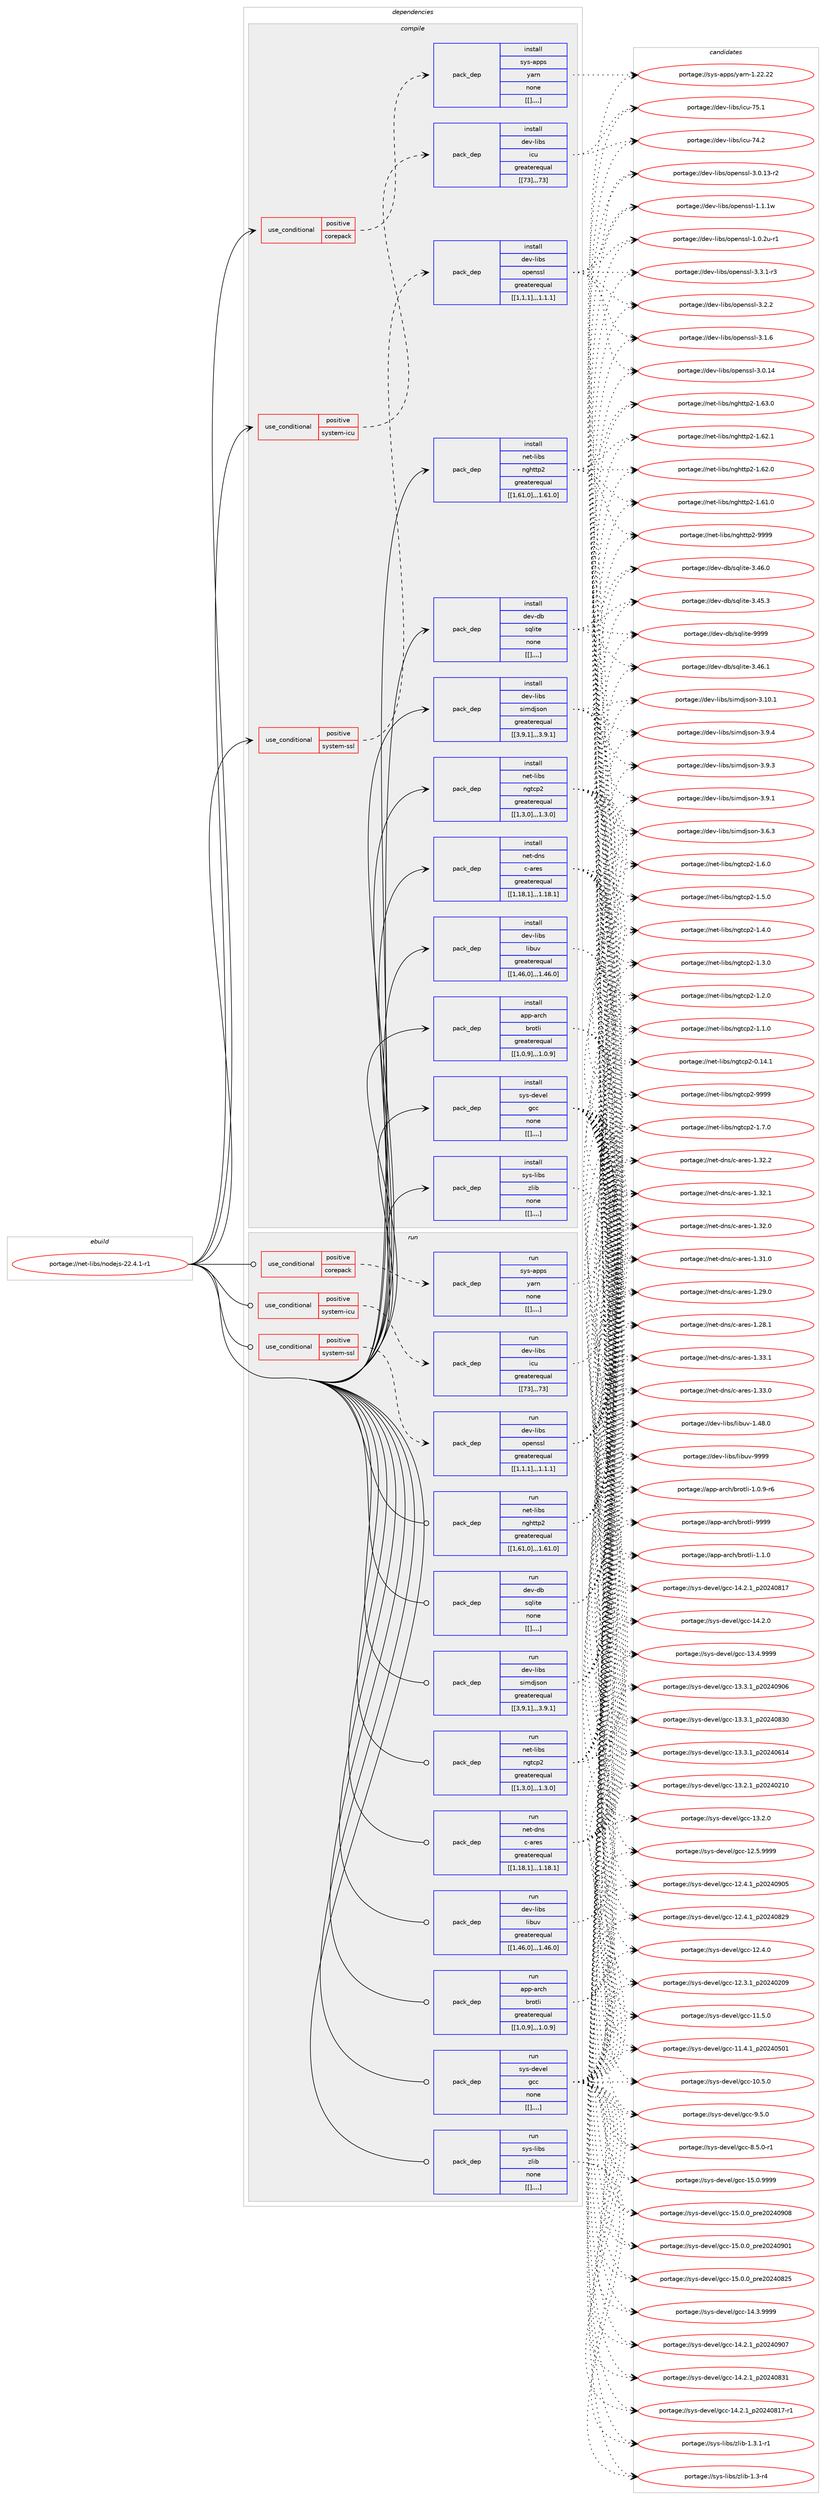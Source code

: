 digraph prolog {

# *************
# Graph options
# *************

newrank=true;
concentrate=true;
compound=true;
graph [rankdir=LR,fontname=Helvetica,fontsize=10,ranksep=1.5];#, ranksep=2.5, nodesep=0.2];
edge  [arrowhead=vee];
node  [fontname=Helvetica,fontsize=10];

# **********
# The ebuild
# **********

subgraph cluster_leftcol {
color=gray;
label=<<i>ebuild</i>>;
id [label="portage://net-libs/nodejs-22.4.1-r1", color=red, width=4, href="../net-libs/nodejs-22.4.1-r1.svg"];
}

# ****************
# The dependencies
# ****************

subgraph cluster_midcol {
color=gray;
label=<<i>dependencies</i>>;
subgraph cluster_compile {
fillcolor="#eeeeee";
style=filled;
label=<<i>compile</i>>;
subgraph cond99169 {
dependency380218 [label=<<TABLE BORDER="0" CELLBORDER="1" CELLSPACING="0" CELLPADDING="4"><TR><TD ROWSPAN="3" CELLPADDING="10">use_conditional</TD></TR><TR><TD>positive</TD></TR><TR><TD>corepack</TD></TR></TABLE>>, shape=none, color=red];
subgraph pack278230 {
dependency380219 [label=<<TABLE BORDER="0" CELLBORDER="1" CELLSPACING="0" CELLPADDING="4" WIDTH="220"><TR><TD ROWSPAN="6" CELLPADDING="30">pack_dep</TD></TR><TR><TD WIDTH="110">install</TD></TR><TR><TD>sys-apps</TD></TR><TR><TD>yarn</TD></TR><TR><TD>none</TD></TR><TR><TD>[[],,,,]</TD></TR></TABLE>>, shape=none, color=blue];
}
dependency380218:e -> dependency380219:w [weight=20,style="dashed",arrowhead="vee"];
}
id:e -> dependency380218:w [weight=20,style="solid",arrowhead="vee"];
subgraph cond99170 {
dependency380220 [label=<<TABLE BORDER="0" CELLBORDER="1" CELLSPACING="0" CELLPADDING="4"><TR><TD ROWSPAN="3" CELLPADDING="10">use_conditional</TD></TR><TR><TD>positive</TD></TR><TR><TD>system-icu</TD></TR></TABLE>>, shape=none, color=red];
subgraph pack278231 {
dependency380221 [label=<<TABLE BORDER="0" CELLBORDER="1" CELLSPACING="0" CELLPADDING="4" WIDTH="220"><TR><TD ROWSPAN="6" CELLPADDING="30">pack_dep</TD></TR><TR><TD WIDTH="110">install</TD></TR><TR><TD>dev-libs</TD></TR><TR><TD>icu</TD></TR><TR><TD>greaterequal</TD></TR><TR><TD>[[73],,,73]</TD></TR></TABLE>>, shape=none, color=blue];
}
dependency380220:e -> dependency380221:w [weight=20,style="dashed",arrowhead="vee"];
}
id:e -> dependency380220:w [weight=20,style="solid",arrowhead="vee"];
subgraph cond99171 {
dependency380222 [label=<<TABLE BORDER="0" CELLBORDER="1" CELLSPACING="0" CELLPADDING="4"><TR><TD ROWSPAN="3" CELLPADDING="10">use_conditional</TD></TR><TR><TD>positive</TD></TR><TR><TD>system-ssl</TD></TR></TABLE>>, shape=none, color=red];
subgraph pack278232 {
dependency380223 [label=<<TABLE BORDER="0" CELLBORDER="1" CELLSPACING="0" CELLPADDING="4" WIDTH="220"><TR><TD ROWSPAN="6" CELLPADDING="30">pack_dep</TD></TR><TR><TD WIDTH="110">install</TD></TR><TR><TD>dev-libs</TD></TR><TR><TD>openssl</TD></TR><TR><TD>greaterequal</TD></TR><TR><TD>[[1,1,1],,,1.1.1]</TD></TR></TABLE>>, shape=none, color=blue];
}
dependency380222:e -> dependency380223:w [weight=20,style="dashed",arrowhead="vee"];
}
id:e -> dependency380222:w [weight=20,style="solid",arrowhead="vee"];
subgraph pack278233 {
dependency380224 [label=<<TABLE BORDER="0" CELLBORDER="1" CELLSPACING="0" CELLPADDING="4" WIDTH="220"><TR><TD ROWSPAN="6" CELLPADDING="30">pack_dep</TD></TR><TR><TD WIDTH="110">install</TD></TR><TR><TD>app-arch</TD></TR><TR><TD>brotli</TD></TR><TR><TD>greaterequal</TD></TR><TR><TD>[[1,0,9],,,1.0.9]</TD></TR></TABLE>>, shape=none, color=blue];
}
id:e -> dependency380224:w [weight=20,style="solid",arrowhead="vee"];
subgraph pack278234 {
dependency380225 [label=<<TABLE BORDER="0" CELLBORDER="1" CELLSPACING="0" CELLPADDING="4" WIDTH="220"><TR><TD ROWSPAN="6" CELLPADDING="30">pack_dep</TD></TR><TR><TD WIDTH="110">install</TD></TR><TR><TD>dev-db</TD></TR><TR><TD>sqlite</TD></TR><TR><TD>none</TD></TR><TR><TD>[[],,,,]</TD></TR></TABLE>>, shape=none, color=blue];
}
id:e -> dependency380225:w [weight=20,style="solid",arrowhead="vee"];
subgraph pack278235 {
dependency380226 [label=<<TABLE BORDER="0" CELLBORDER="1" CELLSPACING="0" CELLPADDING="4" WIDTH="220"><TR><TD ROWSPAN="6" CELLPADDING="30">pack_dep</TD></TR><TR><TD WIDTH="110">install</TD></TR><TR><TD>dev-libs</TD></TR><TR><TD>libuv</TD></TR><TR><TD>greaterequal</TD></TR><TR><TD>[[1,46,0],,,1.46.0]</TD></TR></TABLE>>, shape=none, color=blue];
}
id:e -> dependency380226:w [weight=20,style="solid",arrowhead="vee"];
subgraph pack278236 {
dependency380227 [label=<<TABLE BORDER="0" CELLBORDER="1" CELLSPACING="0" CELLPADDING="4" WIDTH="220"><TR><TD ROWSPAN="6" CELLPADDING="30">pack_dep</TD></TR><TR><TD WIDTH="110">install</TD></TR><TR><TD>dev-libs</TD></TR><TR><TD>simdjson</TD></TR><TR><TD>greaterequal</TD></TR><TR><TD>[[3,9,1],,,3.9.1]</TD></TR></TABLE>>, shape=none, color=blue];
}
id:e -> dependency380227:w [weight=20,style="solid",arrowhead="vee"];
subgraph pack278237 {
dependency380228 [label=<<TABLE BORDER="0" CELLBORDER="1" CELLSPACING="0" CELLPADDING="4" WIDTH="220"><TR><TD ROWSPAN="6" CELLPADDING="30">pack_dep</TD></TR><TR><TD WIDTH="110">install</TD></TR><TR><TD>net-dns</TD></TR><TR><TD>c-ares</TD></TR><TR><TD>greaterequal</TD></TR><TR><TD>[[1,18,1],,,1.18.1]</TD></TR></TABLE>>, shape=none, color=blue];
}
id:e -> dependency380228:w [weight=20,style="solid",arrowhead="vee"];
subgraph pack278238 {
dependency380229 [label=<<TABLE BORDER="0" CELLBORDER="1" CELLSPACING="0" CELLPADDING="4" WIDTH="220"><TR><TD ROWSPAN="6" CELLPADDING="30">pack_dep</TD></TR><TR><TD WIDTH="110">install</TD></TR><TR><TD>net-libs</TD></TR><TR><TD>nghttp2</TD></TR><TR><TD>greaterequal</TD></TR><TR><TD>[[1,61,0],,,1.61.0]</TD></TR></TABLE>>, shape=none, color=blue];
}
id:e -> dependency380229:w [weight=20,style="solid",arrowhead="vee"];
subgraph pack278239 {
dependency380230 [label=<<TABLE BORDER="0" CELLBORDER="1" CELLSPACING="0" CELLPADDING="4" WIDTH="220"><TR><TD ROWSPAN="6" CELLPADDING="30">pack_dep</TD></TR><TR><TD WIDTH="110">install</TD></TR><TR><TD>net-libs</TD></TR><TR><TD>ngtcp2</TD></TR><TR><TD>greaterequal</TD></TR><TR><TD>[[1,3,0],,,1.3.0]</TD></TR></TABLE>>, shape=none, color=blue];
}
id:e -> dependency380230:w [weight=20,style="solid",arrowhead="vee"];
subgraph pack278240 {
dependency380231 [label=<<TABLE BORDER="0" CELLBORDER="1" CELLSPACING="0" CELLPADDING="4" WIDTH="220"><TR><TD ROWSPAN="6" CELLPADDING="30">pack_dep</TD></TR><TR><TD WIDTH="110">install</TD></TR><TR><TD>sys-devel</TD></TR><TR><TD>gcc</TD></TR><TR><TD>none</TD></TR><TR><TD>[[],,,,]</TD></TR></TABLE>>, shape=none, color=blue];
}
id:e -> dependency380231:w [weight=20,style="solid",arrowhead="vee"];
subgraph pack278241 {
dependency380232 [label=<<TABLE BORDER="0" CELLBORDER="1" CELLSPACING="0" CELLPADDING="4" WIDTH="220"><TR><TD ROWSPAN="6" CELLPADDING="30">pack_dep</TD></TR><TR><TD WIDTH="110">install</TD></TR><TR><TD>sys-libs</TD></TR><TR><TD>zlib</TD></TR><TR><TD>none</TD></TR><TR><TD>[[],,,,]</TD></TR></TABLE>>, shape=none, color=blue];
}
id:e -> dependency380232:w [weight=20,style="solid",arrowhead="vee"];
}
subgraph cluster_compileandrun {
fillcolor="#eeeeee";
style=filled;
label=<<i>compile and run</i>>;
}
subgraph cluster_run {
fillcolor="#eeeeee";
style=filled;
label=<<i>run</i>>;
subgraph cond99172 {
dependency380233 [label=<<TABLE BORDER="0" CELLBORDER="1" CELLSPACING="0" CELLPADDING="4"><TR><TD ROWSPAN="3" CELLPADDING="10">use_conditional</TD></TR><TR><TD>positive</TD></TR><TR><TD>corepack</TD></TR></TABLE>>, shape=none, color=red];
subgraph pack278242 {
dependency380234 [label=<<TABLE BORDER="0" CELLBORDER="1" CELLSPACING="0" CELLPADDING="4" WIDTH="220"><TR><TD ROWSPAN="6" CELLPADDING="30">pack_dep</TD></TR><TR><TD WIDTH="110">run</TD></TR><TR><TD>sys-apps</TD></TR><TR><TD>yarn</TD></TR><TR><TD>none</TD></TR><TR><TD>[[],,,,]</TD></TR></TABLE>>, shape=none, color=blue];
}
dependency380233:e -> dependency380234:w [weight=20,style="dashed",arrowhead="vee"];
}
id:e -> dependency380233:w [weight=20,style="solid",arrowhead="odot"];
subgraph cond99173 {
dependency380235 [label=<<TABLE BORDER="0" CELLBORDER="1" CELLSPACING="0" CELLPADDING="4"><TR><TD ROWSPAN="3" CELLPADDING="10">use_conditional</TD></TR><TR><TD>positive</TD></TR><TR><TD>system-icu</TD></TR></TABLE>>, shape=none, color=red];
subgraph pack278243 {
dependency380236 [label=<<TABLE BORDER="0" CELLBORDER="1" CELLSPACING="0" CELLPADDING="4" WIDTH="220"><TR><TD ROWSPAN="6" CELLPADDING="30">pack_dep</TD></TR><TR><TD WIDTH="110">run</TD></TR><TR><TD>dev-libs</TD></TR><TR><TD>icu</TD></TR><TR><TD>greaterequal</TD></TR><TR><TD>[[73],,,73]</TD></TR></TABLE>>, shape=none, color=blue];
}
dependency380235:e -> dependency380236:w [weight=20,style="dashed",arrowhead="vee"];
}
id:e -> dependency380235:w [weight=20,style="solid",arrowhead="odot"];
subgraph cond99174 {
dependency380237 [label=<<TABLE BORDER="0" CELLBORDER="1" CELLSPACING="0" CELLPADDING="4"><TR><TD ROWSPAN="3" CELLPADDING="10">use_conditional</TD></TR><TR><TD>positive</TD></TR><TR><TD>system-ssl</TD></TR></TABLE>>, shape=none, color=red];
subgraph pack278244 {
dependency380238 [label=<<TABLE BORDER="0" CELLBORDER="1" CELLSPACING="0" CELLPADDING="4" WIDTH="220"><TR><TD ROWSPAN="6" CELLPADDING="30">pack_dep</TD></TR><TR><TD WIDTH="110">run</TD></TR><TR><TD>dev-libs</TD></TR><TR><TD>openssl</TD></TR><TR><TD>greaterequal</TD></TR><TR><TD>[[1,1,1],,,1.1.1]</TD></TR></TABLE>>, shape=none, color=blue];
}
dependency380237:e -> dependency380238:w [weight=20,style="dashed",arrowhead="vee"];
}
id:e -> dependency380237:w [weight=20,style="solid",arrowhead="odot"];
subgraph pack278245 {
dependency380239 [label=<<TABLE BORDER="0" CELLBORDER="1" CELLSPACING="0" CELLPADDING="4" WIDTH="220"><TR><TD ROWSPAN="6" CELLPADDING="30">pack_dep</TD></TR><TR><TD WIDTH="110">run</TD></TR><TR><TD>app-arch</TD></TR><TR><TD>brotli</TD></TR><TR><TD>greaterequal</TD></TR><TR><TD>[[1,0,9],,,1.0.9]</TD></TR></TABLE>>, shape=none, color=blue];
}
id:e -> dependency380239:w [weight=20,style="solid",arrowhead="odot"];
subgraph pack278246 {
dependency380240 [label=<<TABLE BORDER="0" CELLBORDER="1" CELLSPACING="0" CELLPADDING="4" WIDTH="220"><TR><TD ROWSPAN="6" CELLPADDING="30">pack_dep</TD></TR><TR><TD WIDTH="110">run</TD></TR><TR><TD>dev-db</TD></TR><TR><TD>sqlite</TD></TR><TR><TD>none</TD></TR><TR><TD>[[],,,,]</TD></TR></TABLE>>, shape=none, color=blue];
}
id:e -> dependency380240:w [weight=20,style="solid",arrowhead="odot"];
subgraph pack278247 {
dependency380241 [label=<<TABLE BORDER="0" CELLBORDER="1" CELLSPACING="0" CELLPADDING="4" WIDTH="220"><TR><TD ROWSPAN="6" CELLPADDING="30">pack_dep</TD></TR><TR><TD WIDTH="110">run</TD></TR><TR><TD>dev-libs</TD></TR><TR><TD>libuv</TD></TR><TR><TD>greaterequal</TD></TR><TR><TD>[[1,46,0],,,1.46.0]</TD></TR></TABLE>>, shape=none, color=blue];
}
id:e -> dependency380241:w [weight=20,style="solid",arrowhead="odot"];
subgraph pack278248 {
dependency380242 [label=<<TABLE BORDER="0" CELLBORDER="1" CELLSPACING="0" CELLPADDING="4" WIDTH="220"><TR><TD ROWSPAN="6" CELLPADDING="30">pack_dep</TD></TR><TR><TD WIDTH="110">run</TD></TR><TR><TD>dev-libs</TD></TR><TR><TD>simdjson</TD></TR><TR><TD>greaterequal</TD></TR><TR><TD>[[3,9,1],,,3.9.1]</TD></TR></TABLE>>, shape=none, color=blue];
}
id:e -> dependency380242:w [weight=20,style="solid",arrowhead="odot"];
subgraph pack278249 {
dependency380243 [label=<<TABLE BORDER="0" CELLBORDER="1" CELLSPACING="0" CELLPADDING="4" WIDTH="220"><TR><TD ROWSPAN="6" CELLPADDING="30">pack_dep</TD></TR><TR><TD WIDTH="110">run</TD></TR><TR><TD>net-dns</TD></TR><TR><TD>c-ares</TD></TR><TR><TD>greaterequal</TD></TR><TR><TD>[[1,18,1],,,1.18.1]</TD></TR></TABLE>>, shape=none, color=blue];
}
id:e -> dependency380243:w [weight=20,style="solid",arrowhead="odot"];
subgraph pack278250 {
dependency380244 [label=<<TABLE BORDER="0" CELLBORDER="1" CELLSPACING="0" CELLPADDING="4" WIDTH="220"><TR><TD ROWSPAN="6" CELLPADDING="30">pack_dep</TD></TR><TR><TD WIDTH="110">run</TD></TR><TR><TD>net-libs</TD></TR><TR><TD>nghttp2</TD></TR><TR><TD>greaterequal</TD></TR><TR><TD>[[1,61,0],,,1.61.0]</TD></TR></TABLE>>, shape=none, color=blue];
}
id:e -> dependency380244:w [weight=20,style="solid",arrowhead="odot"];
subgraph pack278251 {
dependency380245 [label=<<TABLE BORDER="0" CELLBORDER="1" CELLSPACING="0" CELLPADDING="4" WIDTH="220"><TR><TD ROWSPAN="6" CELLPADDING="30">pack_dep</TD></TR><TR><TD WIDTH="110">run</TD></TR><TR><TD>net-libs</TD></TR><TR><TD>ngtcp2</TD></TR><TR><TD>greaterequal</TD></TR><TR><TD>[[1,3,0],,,1.3.0]</TD></TR></TABLE>>, shape=none, color=blue];
}
id:e -> dependency380245:w [weight=20,style="solid",arrowhead="odot"];
subgraph pack278252 {
dependency380246 [label=<<TABLE BORDER="0" CELLBORDER="1" CELLSPACING="0" CELLPADDING="4" WIDTH="220"><TR><TD ROWSPAN="6" CELLPADDING="30">pack_dep</TD></TR><TR><TD WIDTH="110">run</TD></TR><TR><TD>sys-devel</TD></TR><TR><TD>gcc</TD></TR><TR><TD>none</TD></TR><TR><TD>[[],,,,]</TD></TR></TABLE>>, shape=none, color=blue];
}
id:e -> dependency380246:w [weight=20,style="solid",arrowhead="odot"];
subgraph pack278253 {
dependency380247 [label=<<TABLE BORDER="0" CELLBORDER="1" CELLSPACING="0" CELLPADDING="4" WIDTH="220"><TR><TD ROWSPAN="6" CELLPADDING="30">pack_dep</TD></TR><TR><TD WIDTH="110">run</TD></TR><TR><TD>sys-libs</TD></TR><TR><TD>zlib</TD></TR><TR><TD>none</TD></TR><TR><TD>[[],,,,]</TD></TR></TABLE>>, shape=none, color=blue];
}
id:e -> dependency380247:w [weight=20,style="solid",arrowhead="odot"];
}
}

# **************
# The candidates
# **************

subgraph cluster_choices {
rank=same;
color=gray;
label=<<i>candidates</i>>;

subgraph choice278230 {
color=black;
nodesep=1;
choice115121115459711211211547121971141104549465050465050 [label="portage://sys-apps/yarn-1.22.22", color=red, width=4,href="../sys-apps/yarn-1.22.22.svg"];
dependency380219:e -> choice115121115459711211211547121971141104549465050465050:w [style=dotted,weight="100"];
}
subgraph choice278231 {
color=black;
nodesep=1;
choice100101118451081059811547105991174555534649 [label="portage://dev-libs/icu-75.1", color=red, width=4,href="../dev-libs/icu-75.1.svg"];
choice100101118451081059811547105991174555524650 [label="portage://dev-libs/icu-74.2", color=red, width=4,href="../dev-libs/icu-74.2.svg"];
dependency380221:e -> choice100101118451081059811547105991174555534649:w [style=dotted,weight="100"];
dependency380221:e -> choice100101118451081059811547105991174555524650:w [style=dotted,weight="100"];
}
subgraph choice278232 {
color=black;
nodesep=1;
choice1001011184510810598115471111121011101151151084551465146494511451 [label="portage://dev-libs/openssl-3.3.1-r3", color=red, width=4,href="../dev-libs/openssl-3.3.1-r3.svg"];
choice100101118451081059811547111112101110115115108455146504650 [label="portage://dev-libs/openssl-3.2.2", color=red, width=4,href="../dev-libs/openssl-3.2.2.svg"];
choice100101118451081059811547111112101110115115108455146494654 [label="portage://dev-libs/openssl-3.1.6", color=red, width=4,href="../dev-libs/openssl-3.1.6.svg"];
choice10010111845108105981154711111210111011511510845514648464952 [label="portage://dev-libs/openssl-3.0.14", color=red, width=4,href="../dev-libs/openssl-3.0.14.svg"];
choice100101118451081059811547111112101110115115108455146484649514511450 [label="portage://dev-libs/openssl-3.0.13-r2", color=red, width=4,href="../dev-libs/openssl-3.0.13-r2.svg"];
choice100101118451081059811547111112101110115115108454946494649119 [label="portage://dev-libs/openssl-1.1.1w", color=red, width=4,href="../dev-libs/openssl-1.1.1w.svg"];
choice1001011184510810598115471111121011101151151084549464846501174511449 [label="portage://dev-libs/openssl-1.0.2u-r1", color=red, width=4,href="../dev-libs/openssl-1.0.2u-r1.svg"];
dependency380223:e -> choice1001011184510810598115471111121011101151151084551465146494511451:w [style=dotted,weight="100"];
dependency380223:e -> choice100101118451081059811547111112101110115115108455146504650:w [style=dotted,weight="100"];
dependency380223:e -> choice100101118451081059811547111112101110115115108455146494654:w [style=dotted,weight="100"];
dependency380223:e -> choice10010111845108105981154711111210111011511510845514648464952:w [style=dotted,weight="100"];
dependency380223:e -> choice100101118451081059811547111112101110115115108455146484649514511450:w [style=dotted,weight="100"];
dependency380223:e -> choice100101118451081059811547111112101110115115108454946494649119:w [style=dotted,weight="100"];
dependency380223:e -> choice1001011184510810598115471111121011101151151084549464846501174511449:w [style=dotted,weight="100"];
}
subgraph choice278233 {
color=black;
nodesep=1;
choice9711211245971149910447981141111161081054557575757 [label="portage://app-arch/brotli-9999", color=red, width=4,href="../app-arch/brotli-9999.svg"];
choice971121124597114991044798114111116108105454946494648 [label="portage://app-arch/brotli-1.1.0", color=red, width=4,href="../app-arch/brotli-1.1.0.svg"];
choice9711211245971149910447981141111161081054549464846574511454 [label="portage://app-arch/brotli-1.0.9-r6", color=red, width=4,href="../app-arch/brotli-1.0.9-r6.svg"];
dependency380224:e -> choice9711211245971149910447981141111161081054557575757:w [style=dotted,weight="100"];
dependency380224:e -> choice971121124597114991044798114111116108105454946494648:w [style=dotted,weight="100"];
dependency380224:e -> choice9711211245971149910447981141111161081054549464846574511454:w [style=dotted,weight="100"];
}
subgraph choice278234 {
color=black;
nodesep=1;
choice1001011184510098471151131081051161014557575757 [label="portage://dev-db/sqlite-9999", color=red, width=4,href="../dev-db/sqlite-9999.svg"];
choice10010111845100984711511310810511610145514652544649 [label="portage://dev-db/sqlite-3.46.1", color=red, width=4,href="../dev-db/sqlite-3.46.1.svg"];
choice10010111845100984711511310810511610145514652544648 [label="portage://dev-db/sqlite-3.46.0", color=red, width=4,href="../dev-db/sqlite-3.46.0.svg"];
choice10010111845100984711511310810511610145514652534651 [label="portage://dev-db/sqlite-3.45.3", color=red, width=4,href="../dev-db/sqlite-3.45.3.svg"];
dependency380225:e -> choice1001011184510098471151131081051161014557575757:w [style=dotted,weight="100"];
dependency380225:e -> choice10010111845100984711511310810511610145514652544649:w [style=dotted,weight="100"];
dependency380225:e -> choice10010111845100984711511310810511610145514652544648:w [style=dotted,weight="100"];
dependency380225:e -> choice10010111845100984711511310810511610145514652534651:w [style=dotted,weight="100"];
}
subgraph choice278235 {
color=black;
nodesep=1;
choice100101118451081059811547108105981171184557575757 [label="portage://dev-libs/libuv-9999", color=red, width=4,href="../dev-libs/libuv-9999.svg"];
choice1001011184510810598115471081059811711845494652564648 [label="portage://dev-libs/libuv-1.48.0", color=red, width=4,href="../dev-libs/libuv-1.48.0.svg"];
dependency380226:e -> choice100101118451081059811547108105981171184557575757:w [style=dotted,weight="100"];
dependency380226:e -> choice1001011184510810598115471081059811711845494652564648:w [style=dotted,weight="100"];
}
subgraph choice278236 {
color=black;
nodesep=1;
choice10010111845108105981154711510510910010611511111045514649484649 [label="portage://dev-libs/simdjson-3.10.1", color=red, width=4,href="../dev-libs/simdjson-3.10.1.svg"];
choice100101118451081059811547115105109100106115111110455146574652 [label="portage://dev-libs/simdjson-3.9.4", color=red, width=4,href="../dev-libs/simdjson-3.9.4.svg"];
choice100101118451081059811547115105109100106115111110455146574651 [label="portage://dev-libs/simdjson-3.9.3", color=red, width=4,href="../dev-libs/simdjson-3.9.3.svg"];
choice100101118451081059811547115105109100106115111110455146574649 [label="portage://dev-libs/simdjson-3.9.1", color=red, width=4,href="../dev-libs/simdjson-3.9.1.svg"];
choice100101118451081059811547115105109100106115111110455146544651 [label="portage://dev-libs/simdjson-3.6.3", color=red, width=4,href="../dev-libs/simdjson-3.6.3.svg"];
dependency380227:e -> choice10010111845108105981154711510510910010611511111045514649484649:w [style=dotted,weight="100"];
dependency380227:e -> choice100101118451081059811547115105109100106115111110455146574652:w [style=dotted,weight="100"];
dependency380227:e -> choice100101118451081059811547115105109100106115111110455146574651:w [style=dotted,weight="100"];
dependency380227:e -> choice100101118451081059811547115105109100106115111110455146574649:w [style=dotted,weight="100"];
dependency380227:e -> choice100101118451081059811547115105109100106115111110455146544651:w [style=dotted,weight="100"];
}
subgraph choice278237 {
color=black;
nodesep=1;
choice110101116451001101154799459711410111545494651514649 [label="portage://net-dns/c-ares-1.33.1", color=red, width=4,href="../net-dns/c-ares-1.33.1.svg"];
choice110101116451001101154799459711410111545494651514648 [label="portage://net-dns/c-ares-1.33.0", color=red, width=4,href="../net-dns/c-ares-1.33.0.svg"];
choice110101116451001101154799459711410111545494651504650 [label="portage://net-dns/c-ares-1.32.2", color=red, width=4,href="../net-dns/c-ares-1.32.2.svg"];
choice110101116451001101154799459711410111545494651504649 [label="portage://net-dns/c-ares-1.32.1", color=red, width=4,href="../net-dns/c-ares-1.32.1.svg"];
choice110101116451001101154799459711410111545494651504648 [label="portage://net-dns/c-ares-1.32.0", color=red, width=4,href="../net-dns/c-ares-1.32.0.svg"];
choice110101116451001101154799459711410111545494651494648 [label="portage://net-dns/c-ares-1.31.0", color=red, width=4,href="../net-dns/c-ares-1.31.0.svg"];
choice110101116451001101154799459711410111545494650574648 [label="portage://net-dns/c-ares-1.29.0", color=red, width=4,href="../net-dns/c-ares-1.29.0.svg"];
choice110101116451001101154799459711410111545494650564649 [label="portage://net-dns/c-ares-1.28.1", color=red, width=4,href="../net-dns/c-ares-1.28.1.svg"];
dependency380228:e -> choice110101116451001101154799459711410111545494651514649:w [style=dotted,weight="100"];
dependency380228:e -> choice110101116451001101154799459711410111545494651514648:w [style=dotted,weight="100"];
dependency380228:e -> choice110101116451001101154799459711410111545494651504650:w [style=dotted,weight="100"];
dependency380228:e -> choice110101116451001101154799459711410111545494651504649:w [style=dotted,weight="100"];
dependency380228:e -> choice110101116451001101154799459711410111545494651504648:w [style=dotted,weight="100"];
dependency380228:e -> choice110101116451001101154799459711410111545494651494648:w [style=dotted,weight="100"];
dependency380228:e -> choice110101116451001101154799459711410111545494650574648:w [style=dotted,weight="100"];
dependency380228:e -> choice110101116451001101154799459711410111545494650564649:w [style=dotted,weight="100"];
}
subgraph choice278238 {
color=black;
nodesep=1;
choice110101116451081059811547110103104116116112504557575757 [label="portage://net-libs/nghttp2-9999", color=red, width=4,href="../net-libs/nghttp2-9999.svg"];
choice1101011164510810598115471101031041161161125045494654514648 [label="portage://net-libs/nghttp2-1.63.0", color=red, width=4,href="../net-libs/nghttp2-1.63.0.svg"];
choice1101011164510810598115471101031041161161125045494654504649 [label="portage://net-libs/nghttp2-1.62.1", color=red, width=4,href="../net-libs/nghttp2-1.62.1.svg"];
choice1101011164510810598115471101031041161161125045494654504648 [label="portage://net-libs/nghttp2-1.62.0", color=red, width=4,href="../net-libs/nghttp2-1.62.0.svg"];
choice1101011164510810598115471101031041161161125045494654494648 [label="portage://net-libs/nghttp2-1.61.0", color=red, width=4,href="../net-libs/nghttp2-1.61.0.svg"];
dependency380229:e -> choice110101116451081059811547110103104116116112504557575757:w [style=dotted,weight="100"];
dependency380229:e -> choice1101011164510810598115471101031041161161125045494654514648:w [style=dotted,weight="100"];
dependency380229:e -> choice1101011164510810598115471101031041161161125045494654504649:w [style=dotted,weight="100"];
dependency380229:e -> choice1101011164510810598115471101031041161161125045494654504648:w [style=dotted,weight="100"];
dependency380229:e -> choice1101011164510810598115471101031041161161125045494654494648:w [style=dotted,weight="100"];
}
subgraph choice278239 {
color=black;
nodesep=1;
choice11010111645108105981154711010311699112504557575757 [label="portage://net-libs/ngtcp2-9999", color=red, width=4,href="../net-libs/ngtcp2-9999.svg"];
choice1101011164510810598115471101031169911250454946554648 [label="portage://net-libs/ngtcp2-1.7.0", color=red, width=4,href="../net-libs/ngtcp2-1.7.0.svg"];
choice1101011164510810598115471101031169911250454946544648 [label="portage://net-libs/ngtcp2-1.6.0", color=red, width=4,href="../net-libs/ngtcp2-1.6.0.svg"];
choice1101011164510810598115471101031169911250454946534648 [label="portage://net-libs/ngtcp2-1.5.0", color=red, width=4,href="../net-libs/ngtcp2-1.5.0.svg"];
choice1101011164510810598115471101031169911250454946524648 [label="portage://net-libs/ngtcp2-1.4.0", color=red, width=4,href="../net-libs/ngtcp2-1.4.0.svg"];
choice1101011164510810598115471101031169911250454946514648 [label="portage://net-libs/ngtcp2-1.3.0", color=red, width=4,href="../net-libs/ngtcp2-1.3.0.svg"];
choice1101011164510810598115471101031169911250454946504648 [label="portage://net-libs/ngtcp2-1.2.0", color=red, width=4,href="../net-libs/ngtcp2-1.2.0.svg"];
choice1101011164510810598115471101031169911250454946494648 [label="portage://net-libs/ngtcp2-1.1.0", color=red, width=4,href="../net-libs/ngtcp2-1.1.0.svg"];
choice110101116451081059811547110103116991125045484649524649 [label="portage://net-libs/ngtcp2-0.14.1", color=red, width=4,href="../net-libs/ngtcp2-0.14.1.svg"];
dependency380230:e -> choice11010111645108105981154711010311699112504557575757:w [style=dotted,weight="100"];
dependency380230:e -> choice1101011164510810598115471101031169911250454946554648:w [style=dotted,weight="100"];
dependency380230:e -> choice1101011164510810598115471101031169911250454946544648:w [style=dotted,weight="100"];
dependency380230:e -> choice1101011164510810598115471101031169911250454946534648:w [style=dotted,weight="100"];
dependency380230:e -> choice1101011164510810598115471101031169911250454946524648:w [style=dotted,weight="100"];
dependency380230:e -> choice1101011164510810598115471101031169911250454946514648:w [style=dotted,weight="100"];
dependency380230:e -> choice1101011164510810598115471101031169911250454946504648:w [style=dotted,weight="100"];
dependency380230:e -> choice1101011164510810598115471101031169911250454946494648:w [style=dotted,weight="100"];
dependency380230:e -> choice110101116451081059811547110103116991125045484649524649:w [style=dotted,weight="100"];
}
subgraph choice278240 {
color=black;
nodesep=1;
choice1151211154510010111810110847103999945495346484657575757 [label="portage://sys-devel/gcc-15.0.9999", color=red, width=4,href="../sys-devel/gcc-15.0.9999.svg"];
choice1151211154510010111810110847103999945495346484648951121141015048505248574856 [label="portage://sys-devel/gcc-15.0.0_pre20240908", color=red, width=4,href="../sys-devel/gcc-15.0.0_pre20240908.svg"];
choice1151211154510010111810110847103999945495346484648951121141015048505248574849 [label="portage://sys-devel/gcc-15.0.0_pre20240901", color=red, width=4,href="../sys-devel/gcc-15.0.0_pre20240901.svg"];
choice1151211154510010111810110847103999945495346484648951121141015048505248565053 [label="portage://sys-devel/gcc-15.0.0_pre20240825", color=red, width=4,href="../sys-devel/gcc-15.0.0_pre20240825.svg"];
choice1151211154510010111810110847103999945495246514657575757 [label="portage://sys-devel/gcc-14.3.9999", color=red, width=4,href="../sys-devel/gcc-14.3.9999.svg"];
choice1151211154510010111810110847103999945495246504649951125048505248574855 [label="portage://sys-devel/gcc-14.2.1_p20240907", color=red, width=4,href="../sys-devel/gcc-14.2.1_p20240907.svg"];
choice1151211154510010111810110847103999945495246504649951125048505248565149 [label="portage://sys-devel/gcc-14.2.1_p20240831", color=red, width=4,href="../sys-devel/gcc-14.2.1_p20240831.svg"];
choice11512111545100101118101108471039999454952465046499511250485052485649554511449 [label="portage://sys-devel/gcc-14.2.1_p20240817-r1", color=red, width=4,href="../sys-devel/gcc-14.2.1_p20240817-r1.svg"];
choice1151211154510010111810110847103999945495246504649951125048505248564955 [label="portage://sys-devel/gcc-14.2.1_p20240817", color=red, width=4,href="../sys-devel/gcc-14.2.1_p20240817.svg"];
choice1151211154510010111810110847103999945495246504648 [label="portage://sys-devel/gcc-14.2.0", color=red, width=4,href="../sys-devel/gcc-14.2.0.svg"];
choice1151211154510010111810110847103999945495146524657575757 [label="portage://sys-devel/gcc-13.4.9999", color=red, width=4,href="../sys-devel/gcc-13.4.9999.svg"];
choice1151211154510010111810110847103999945495146514649951125048505248574854 [label="portage://sys-devel/gcc-13.3.1_p20240906", color=red, width=4,href="../sys-devel/gcc-13.3.1_p20240906.svg"];
choice1151211154510010111810110847103999945495146514649951125048505248565148 [label="portage://sys-devel/gcc-13.3.1_p20240830", color=red, width=4,href="../sys-devel/gcc-13.3.1_p20240830.svg"];
choice1151211154510010111810110847103999945495146514649951125048505248544952 [label="portage://sys-devel/gcc-13.3.1_p20240614", color=red, width=4,href="../sys-devel/gcc-13.3.1_p20240614.svg"];
choice1151211154510010111810110847103999945495146504649951125048505248504948 [label="portage://sys-devel/gcc-13.2.1_p20240210", color=red, width=4,href="../sys-devel/gcc-13.2.1_p20240210.svg"];
choice1151211154510010111810110847103999945495146504648 [label="portage://sys-devel/gcc-13.2.0", color=red, width=4,href="../sys-devel/gcc-13.2.0.svg"];
choice1151211154510010111810110847103999945495046534657575757 [label="portage://sys-devel/gcc-12.5.9999", color=red, width=4,href="../sys-devel/gcc-12.5.9999.svg"];
choice1151211154510010111810110847103999945495046524649951125048505248574853 [label="portage://sys-devel/gcc-12.4.1_p20240905", color=red, width=4,href="../sys-devel/gcc-12.4.1_p20240905.svg"];
choice1151211154510010111810110847103999945495046524649951125048505248565057 [label="portage://sys-devel/gcc-12.4.1_p20240829", color=red, width=4,href="../sys-devel/gcc-12.4.1_p20240829.svg"];
choice1151211154510010111810110847103999945495046524648 [label="portage://sys-devel/gcc-12.4.0", color=red, width=4,href="../sys-devel/gcc-12.4.0.svg"];
choice1151211154510010111810110847103999945495046514649951125048505248504857 [label="portage://sys-devel/gcc-12.3.1_p20240209", color=red, width=4,href="../sys-devel/gcc-12.3.1_p20240209.svg"];
choice1151211154510010111810110847103999945494946534648 [label="portage://sys-devel/gcc-11.5.0", color=red, width=4,href="../sys-devel/gcc-11.5.0.svg"];
choice1151211154510010111810110847103999945494946524649951125048505248534849 [label="portage://sys-devel/gcc-11.4.1_p20240501", color=red, width=4,href="../sys-devel/gcc-11.4.1_p20240501.svg"];
choice1151211154510010111810110847103999945494846534648 [label="portage://sys-devel/gcc-10.5.0", color=red, width=4,href="../sys-devel/gcc-10.5.0.svg"];
choice11512111545100101118101108471039999455746534648 [label="portage://sys-devel/gcc-9.5.0", color=red, width=4,href="../sys-devel/gcc-9.5.0.svg"];
choice115121115451001011181011084710399994556465346484511449 [label="portage://sys-devel/gcc-8.5.0-r1", color=red, width=4,href="../sys-devel/gcc-8.5.0-r1.svg"];
dependency380231:e -> choice1151211154510010111810110847103999945495346484657575757:w [style=dotted,weight="100"];
dependency380231:e -> choice1151211154510010111810110847103999945495346484648951121141015048505248574856:w [style=dotted,weight="100"];
dependency380231:e -> choice1151211154510010111810110847103999945495346484648951121141015048505248574849:w [style=dotted,weight="100"];
dependency380231:e -> choice1151211154510010111810110847103999945495346484648951121141015048505248565053:w [style=dotted,weight="100"];
dependency380231:e -> choice1151211154510010111810110847103999945495246514657575757:w [style=dotted,weight="100"];
dependency380231:e -> choice1151211154510010111810110847103999945495246504649951125048505248574855:w [style=dotted,weight="100"];
dependency380231:e -> choice1151211154510010111810110847103999945495246504649951125048505248565149:w [style=dotted,weight="100"];
dependency380231:e -> choice11512111545100101118101108471039999454952465046499511250485052485649554511449:w [style=dotted,weight="100"];
dependency380231:e -> choice1151211154510010111810110847103999945495246504649951125048505248564955:w [style=dotted,weight="100"];
dependency380231:e -> choice1151211154510010111810110847103999945495246504648:w [style=dotted,weight="100"];
dependency380231:e -> choice1151211154510010111810110847103999945495146524657575757:w [style=dotted,weight="100"];
dependency380231:e -> choice1151211154510010111810110847103999945495146514649951125048505248574854:w [style=dotted,weight="100"];
dependency380231:e -> choice1151211154510010111810110847103999945495146514649951125048505248565148:w [style=dotted,weight="100"];
dependency380231:e -> choice1151211154510010111810110847103999945495146514649951125048505248544952:w [style=dotted,weight="100"];
dependency380231:e -> choice1151211154510010111810110847103999945495146504649951125048505248504948:w [style=dotted,weight="100"];
dependency380231:e -> choice1151211154510010111810110847103999945495146504648:w [style=dotted,weight="100"];
dependency380231:e -> choice1151211154510010111810110847103999945495046534657575757:w [style=dotted,weight="100"];
dependency380231:e -> choice1151211154510010111810110847103999945495046524649951125048505248574853:w [style=dotted,weight="100"];
dependency380231:e -> choice1151211154510010111810110847103999945495046524649951125048505248565057:w [style=dotted,weight="100"];
dependency380231:e -> choice1151211154510010111810110847103999945495046524648:w [style=dotted,weight="100"];
dependency380231:e -> choice1151211154510010111810110847103999945495046514649951125048505248504857:w [style=dotted,weight="100"];
dependency380231:e -> choice1151211154510010111810110847103999945494946534648:w [style=dotted,weight="100"];
dependency380231:e -> choice1151211154510010111810110847103999945494946524649951125048505248534849:w [style=dotted,weight="100"];
dependency380231:e -> choice1151211154510010111810110847103999945494846534648:w [style=dotted,weight="100"];
dependency380231:e -> choice11512111545100101118101108471039999455746534648:w [style=dotted,weight="100"];
dependency380231:e -> choice115121115451001011181011084710399994556465346484511449:w [style=dotted,weight="100"];
}
subgraph choice278241 {
color=black;
nodesep=1;
choice115121115451081059811547122108105984549465146494511449 [label="portage://sys-libs/zlib-1.3.1-r1", color=red, width=4,href="../sys-libs/zlib-1.3.1-r1.svg"];
choice11512111545108105981154712210810598454946514511452 [label="portage://sys-libs/zlib-1.3-r4", color=red, width=4,href="../sys-libs/zlib-1.3-r4.svg"];
dependency380232:e -> choice115121115451081059811547122108105984549465146494511449:w [style=dotted,weight="100"];
dependency380232:e -> choice11512111545108105981154712210810598454946514511452:w [style=dotted,weight="100"];
}
subgraph choice278242 {
color=black;
nodesep=1;
choice115121115459711211211547121971141104549465050465050 [label="portage://sys-apps/yarn-1.22.22", color=red, width=4,href="../sys-apps/yarn-1.22.22.svg"];
dependency380234:e -> choice115121115459711211211547121971141104549465050465050:w [style=dotted,weight="100"];
}
subgraph choice278243 {
color=black;
nodesep=1;
choice100101118451081059811547105991174555534649 [label="portage://dev-libs/icu-75.1", color=red, width=4,href="../dev-libs/icu-75.1.svg"];
choice100101118451081059811547105991174555524650 [label="portage://dev-libs/icu-74.2", color=red, width=4,href="../dev-libs/icu-74.2.svg"];
dependency380236:e -> choice100101118451081059811547105991174555534649:w [style=dotted,weight="100"];
dependency380236:e -> choice100101118451081059811547105991174555524650:w [style=dotted,weight="100"];
}
subgraph choice278244 {
color=black;
nodesep=1;
choice1001011184510810598115471111121011101151151084551465146494511451 [label="portage://dev-libs/openssl-3.3.1-r3", color=red, width=4,href="../dev-libs/openssl-3.3.1-r3.svg"];
choice100101118451081059811547111112101110115115108455146504650 [label="portage://dev-libs/openssl-3.2.2", color=red, width=4,href="../dev-libs/openssl-3.2.2.svg"];
choice100101118451081059811547111112101110115115108455146494654 [label="portage://dev-libs/openssl-3.1.6", color=red, width=4,href="../dev-libs/openssl-3.1.6.svg"];
choice10010111845108105981154711111210111011511510845514648464952 [label="portage://dev-libs/openssl-3.0.14", color=red, width=4,href="../dev-libs/openssl-3.0.14.svg"];
choice100101118451081059811547111112101110115115108455146484649514511450 [label="portage://dev-libs/openssl-3.0.13-r2", color=red, width=4,href="../dev-libs/openssl-3.0.13-r2.svg"];
choice100101118451081059811547111112101110115115108454946494649119 [label="portage://dev-libs/openssl-1.1.1w", color=red, width=4,href="../dev-libs/openssl-1.1.1w.svg"];
choice1001011184510810598115471111121011101151151084549464846501174511449 [label="portage://dev-libs/openssl-1.0.2u-r1", color=red, width=4,href="../dev-libs/openssl-1.0.2u-r1.svg"];
dependency380238:e -> choice1001011184510810598115471111121011101151151084551465146494511451:w [style=dotted,weight="100"];
dependency380238:e -> choice100101118451081059811547111112101110115115108455146504650:w [style=dotted,weight="100"];
dependency380238:e -> choice100101118451081059811547111112101110115115108455146494654:w [style=dotted,weight="100"];
dependency380238:e -> choice10010111845108105981154711111210111011511510845514648464952:w [style=dotted,weight="100"];
dependency380238:e -> choice100101118451081059811547111112101110115115108455146484649514511450:w [style=dotted,weight="100"];
dependency380238:e -> choice100101118451081059811547111112101110115115108454946494649119:w [style=dotted,weight="100"];
dependency380238:e -> choice1001011184510810598115471111121011101151151084549464846501174511449:w [style=dotted,weight="100"];
}
subgraph choice278245 {
color=black;
nodesep=1;
choice9711211245971149910447981141111161081054557575757 [label="portage://app-arch/brotli-9999", color=red, width=4,href="../app-arch/brotli-9999.svg"];
choice971121124597114991044798114111116108105454946494648 [label="portage://app-arch/brotli-1.1.0", color=red, width=4,href="../app-arch/brotli-1.1.0.svg"];
choice9711211245971149910447981141111161081054549464846574511454 [label="portage://app-arch/brotli-1.0.9-r6", color=red, width=4,href="../app-arch/brotli-1.0.9-r6.svg"];
dependency380239:e -> choice9711211245971149910447981141111161081054557575757:w [style=dotted,weight="100"];
dependency380239:e -> choice971121124597114991044798114111116108105454946494648:w [style=dotted,weight="100"];
dependency380239:e -> choice9711211245971149910447981141111161081054549464846574511454:w [style=dotted,weight="100"];
}
subgraph choice278246 {
color=black;
nodesep=1;
choice1001011184510098471151131081051161014557575757 [label="portage://dev-db/sqlite-9999", color=red, width=4,href="../dev-db/sqlite-9999.svg"];
choice10010111845100984711511310810511610145514652544649 [label="portage://dev-db/sqlite-3.46.1", color=red, width=4,href="../dev-db/sqlite-3.46.1.svg"];
choice10010111845100984711511310810511610145514652544648 [label="portage://dev-db/sqlite-3.46.0", color=red, width=4,href="../dev-db/sqlite-3.46.0.svg"];
choice10010111845100984711511310810511610145514652534651 [label="portage://dev-db/sqlite-3.45.3", color=red, width=4,href="../dev-db/sqlite-3.45.3.svg"];
dependency380240:e -> choice1001011184510098471151131081051161014557575757:w [style=dotted,weight="100"];
dependency380240:e -> choice10010111845100984711511310810511610145514652544649:w [style=dotted,weight="100"];
dependency380240:e -> choice10010111845100984711511310810511610145514652544648:w [style=dotted,weight="100"];
dependency380240:e -> choice10010111845100984711511310810511610145514652534651:w [style=dotted,weight="100"];
}
subgraph choice278247 {
color=black;
nodesep=1;
choice100101118451081059811547108105981171184557575757 [label="portage://dev-libs/libuv-9999", color=red, width=4,href="../dev-libs/libuv-9999.svg"];
choice1001011184510810598115471081059811711845494652564648 [label="portage://dev-libs/libuv-1.48.0", color=red, width=4,href="../dev-libs/libuv-1.48.0.svg"];
dependency380241:e -> choice100101118451081059811547108105981171184557575757:w [style=dotted,weight="100"];
dependency380241:e -> choice1001011184510810598115471081059811711845494652564648:w [style=dotted,weight="100"];
}
subgraph choice278248 {
color=black;
nodesep=1;
choice10010111845108105981154711510510910010611511111045514649484649 [label="portage://dev-libs/simdjson-3.10.1", color=red, width=4,href="../dev-libs/simdjson-3.10.1.svg"];
choice100101118451081059811547115105109100106115111110455146574652 [label="portage://dev-libs/simdjson-3.9.4", color=red, width=4,href="../dev-libs/simdjson-3.9.4.svg"];
choice100101118451081059811547115105109100106115111110455146574651 [label="portage://dev-libs/simdjson-3.9.3", color=red, width=4,href="../dev-libs/simdjson-3.9.3.svg"];
choice100101118451081059811547115105109100106115111110455146574649 [label="portage://dev-libs/simdjson-3.9.1", color=red, width=4,href="../dev-libs/simdjson-3.9.1.svg"];
choice100101118451081059811547115105109100106115111110455146544651 [label="portage://dev-libs/simdjson-3.6.3", color=red, width=4,href="../dev-libs/simdjson-3.6.3.svg"];
dependency380242:e -> choice10010111845108105981154711510510910010611511111045514649484649:w [style=dotted,weight="100"];
dependency380242:e -> choice100101118451081059811547115105109100106115111110455146574652:w [style=dotted,weight="100"];
dependency380242:e -> choice100101118451081059811547115105109100106115111110455146574651:w [style=dotted,weight="100"];
dependency380242:e -> choice100101118451081059811547115105109100106115111110455146574649:w [style=dotted,weight="100"];
dependency380242:e -> choice100101118451081059811547115105109100106115111110455146544651:w [style=dotted,weight="100"];
}
subgraph choice278249 {
color=black;
nodesep=1;
choice110101116451001101154799459711410111545494651514649 [label="portage://net-dns/c-ares-1.33.1", color=red, width=4,href="../net-dns/c-ares-1.33.1.svg"];
choice110101116451001101154799459711410111545494651514648 [label="portage://net-dns/c-ares-1.33.0", color=red, width=4,href="../net-dns/c-ares-1.33.0.svg"];
choice110101116451001101154799459711410111545494651504650 [label="portage://net-dns/c-ares-1.32.2", color=red, width=4,href="../net-dns/c-ares-1.32.2.svg"];
choice110101116451001101154799459711410111545494651504649 [label="portage://net-dns/c-ares-1.32.1", color=red, width=4,href="../net-dns/c-ares-1.32.1.svg"];
choice110101116451001101154799459711410111545494651504648 [label="portage://net-dns/c-ares-1.32.0", color=red, width=4,href="../net-dns/c-ares-1.32.0.svg"];
choice110101116451001101154799459711410111545494651494648 [label="portage://net-dns/c-ares-1.31.0", color=red, width=4,href="../net-dns/c-ares-1.31.0.svg"];
choice110101116451001101154799459711410111545494650574648 [label="portage://net-dns/c-ares-1.29.0", color=red, width=4,href="../net-dns/c-ares-1.29.0.svg"];
choice110101116451001101154799459711410111545494650564649 [label="portage://net-dns/c-ares-1.28.1", color=red, width=4,href="../net-dns/c-ares-1.28.1.svg"];
dependency380243:e -> choice110101116451001101154799459711410111545494651514649:w [style=dotted,weight="100"];
dependency380243:e -> choice110101116451001101154799459711410111545494651514648:w [style=dotted,weight="100"];
dependency380243:e -> choice110101116451001101154799459711410111545494651504650:w [style=dotted,weight="100"];
dependency380243:e -> choice110101116451001101154799459711410111545494651504649:w [style=dotted,weight="100"];
dependency380243:e -> choice110101116451001101154799459711410111545494651504648:w [style=dotted,weight="100"];
dependency380243:e -> choice110101116451001101154799459711410111545494651494648:w [style=dotted,weight="100"];
dependency380243:e -> choice110101116451001101154799459711410111545494650574648:w [style=dotted,weight="100"];
dependency380243:e -> choice110101116451001101154799459711410111545494650564649:w [style=dotted,weight="100"];
}
subgraph choice278250 {
color=black;
nodesep=1;
choice110101116451081059811547110103104116116112504557575757 [label="portage://net-libs/nghttp2-9999", color=red, width=4,href="../net-libs/nghttp2-9999.svg"];
choice1101011164510810598115471101031041161161125045494654514648 [label="portage://net-libs/nghttp2-1.63.0", color=red, width=4,href="../net-libs/nghttp2-1.63.0.svg"];
choice1101011164510810598115471101031041161161125045494654504649 [label="portage://net-libs/nghttp2-1.62.1", color=red, width=4,href="../net-libs/nghttp2-1.62.1.svg"];
choice1101011164510810598115471101031041161161125045494654504648 [label="portage://net-libs/nghttp2-1.62.0", color=red, width=4,href="../net-libs/nghttp2-1.62.0.svg"];
choice1101011164510810598115471101031041161161125045494654494648 [label="portage://net-libs/nghttp2-1.61.0", color=red, width=4,href="../net-libs/nghttp2-1.61.0.svg"];
dependency380244:e -> choice110101116451081059811547110103104116116112504557575757:w [style=dotted,weight="100"];
dependency380244:e -> choice1101011164510810598115471101031041161161125045494654514648:w [style=dotted,weight="100"];
dependency380244:e -> choice1101011164510810598115471101031041161161125045494654504649:w [style=dotted,weight="100"];
dependency380244:e -> choice1101011164510810598115471101031041161161125045494654504648:w [style=dotted,weight="100"];
dependency380244:e -> choice1101011164510810598115471101031041161161125045494654494648:w [style=dotted,weight="100"];
}
subgraph choice278251 {
color=black;
nodesep=1;
choice11010111645108105981154711010311699112504557575757 [label="portage://net-libs/ngtcp2-9999", color=red, width=4,href="../net-libs/ngtcp2-9999.svg"];
choice1101011164510810598115471101031169911250454946554648 [label="portage://net-libs/ngtcp2-1.7.0", color=red, width=4,href="../net-libs/ngtcp2-1.7.0.svg"];
choice1101011164510810598115471101031169911250454946544648 [label="portage://net-libs/ngtcp2-1.6.0", color=red, width=4,href="../net-libs/ngtcp2-1.6.0.svg"];
choice1101011164510810598115471101031169911250454946534648 [label="portage://net-libs/ngtcp2-1.5.0", color=red, width=4,href="../net-libs/ngtcp2-1.5.0.svg"];
choice1101011164510810598115471101031169911250454946524648 [label="portage://net-libs/ngtcp2-1.4.0", color=red, width=4,href="../net-libs/ngtcp2-1.4.0.svg"];
choice1101011164510810598115471101031169911250454946514648 [label="portage://net-libs/ngtcp2-1.3.0", color=red, width=4,href="../net-libs/ngtcp2-1.3.0.svg"];
choice1101011164510810598115471101031169911250454946504648 [label="portage://net-libs/ngtcp2-1.2.0", color=red, width=4,href="../net-libs/ngtcp2-1.2.0.svg"];
choice1101011164510810598115471101031169911250454946494648 [label="portage://net-libs/ngtcp2-1.1.0", color=red, width=4,href="../net-libs/ngtcp2-1.1.0.svg"];
choice110101116451081059811547110103116991125045484649524649 [label="portage://net-libs/ngtcp2-0.14.1", color=red, width=4,href="../net-libs/ngtcp2-0.14.1.svg"];
dependency380245:e -> choice11010111645108105981154711010311699112504557575757:w [style=dotted,weight="100"];
dependency380245:e -> choice1101011164510810598115471101031169911250454946554648:w [style=dotted,weight="100"];
dependency380245:e -> choice1101011164510810598115471101031169911250454946544648:w [style=dotted,weight="100"];
dependency380245:e -> choice1101011164510810598115471101031169911250454946534648:w [style=dotted,weight="100"];
dependency380245:e -> choice1101011164510810598115471101031169911250454946524648:w [style=dotted,weight="100"];
dependency380245:e -> choice1101011164510810598115471101031169911250454946514648:w [style=dotted,weight="100"];
dependency380245:e -> choice1101011164510810598115471101031169911250454946504648:w [style=dotted,weight="100"];
dependency380245:e -> choice1101011164510810598115471101031169911250454946494648:w [style=dotted,weight="100"];
dependency380245:e -> choice110101116451081059811547110103116991125045484649524649:w [style=dotted,weight="100"];
}
subgraph choice278252 {
color=black;
nodesep=1;
choice1151211154510010111810110847103999945495346484657575757 [label="portage://sys-devel/gcc-15.0.9999", color=red, width=4,href="../sys-devel/gcc-15.0.9999.svg"];
choice1151211154510010111810110847103999945495346484648951121141015048505248574856 [label="portage://sys-devel/gcc-15.0.0_pre20240908", color=red, width=4,href="../sys-devel/gcc-15.0.0_pre20240908.svg"];
choice1151211154510010111810110847103999945495346484648951121141015048505248574849 [label="portage://sys-devel/gcc-15.0.0_pre20240901", color=red, width=4,href="../sys-devel/gcc-15.0.0_pre20240901.svg"];
choice1151211154510010111810110847103999945495346484648951121141015048505248565053 [label="portage://sys-devel/gcc-15.0.0_pre20240825", color=red, width=4,href="../sys-devel/gcc-15.0.0_pre20240825.svg"];
choice1151211154510010111810110847103999945495246514657575757 [label="portage://sys-devel/gcc-14.3.9999", color=red, width=4,href="../sys-devel/gcc-14.3.9999.svg"];
choice1151211154510010111810110847103999945495246504649951125048505248574855 [label="portage://sys-devel/gcc-14.2.1_p20240907", color=red, width=4,href="../sys-devel/gcc-14.2.1_p20240907.svg"];
choice1151211154510010111810110847103999945495246504649951125048505248565149 [label="portage://sys-devel/gcc-14.2.1_p20240831", color=red, width=4,href="../sys-devel/gcc-14.2.1_p20240831.svg"];
choice11512111545100101118101108471039999454952465046499511250485052485649554511449 [label="portage://sys-devel/gcc-14.2.1_p20240817-r1", color=red, width=4,href="../sys-devel/gcc-14.2.1_p20240817-r1.svg"];
choice1151211154510010111810110847103999945495246504649951125048505248564955 [label="portage://sys-devel/gcc-14.2.1_p20240817", color=red, width=4,href="../sys-devel/gcc-14.2.1_p20240817.svg"];
choice1151211154510010111810110847103999945495246504648 [label="portage://sys-devel/gcc-14.2.0", color=red, width=4,href="../sys-devel/gcc-14.2.0.svg"];
choice1151211154510010111810110847103999945495146524657575757 [label="portage://sys-devel/gcc-13.4.9999", color=red, width=4,href="../sys-devel/gcc-13.4.9999.svg"];
choice1151211154510010111810110847103999945495146514649951125048505248574854 [label="portage://sys-devel/gcc-13.3.1_p20240906", color=red, width=4,href="../sys-devel/gcc-13.3.1_p20240906.svg"];
choice1151211154510010111810110847103999945495146514649951125048505248565148 [label="portage://sys-devel/gcc-13.3.1_p20240830", color=red, width=4,href="../sys-devel/gcc-13.3.1_p20240830.svg"];
choice1151211154510010111810110847103999945495146514649951125048505248544952 [label="portage://sys-devel/gcc-13.3.1_p20240614", color=red, width=4,href="../sys-devel/gcc-13.3.1_p20240614.svg"];
choice1151211154510010111810110847103999945495146504649951125048505248504948 [label="portage://sys-devel/gcc-13.2.1_p20240210", color=red, width=4,href="../sys-devel/gcc-13.2.1_p20240210.svg"];
choice1151211154510010111810110847103999945495146504648 [label="portage://sys-devel/gcc-13.2.0", color=red, width=4,href="../sys-devel/gcc-13.2.0.svg"];
choice1151211154510010111810110847103999945495046534657575757 [label="portage://sys-devel/gcc-12.5.9999", color=red, width=4,href="../sys-devel/gcc-12.5.9999.svg"];
choice1151211154510010111810110847103999945495046524649951125048505248574853 [label="portage://sys-devel/gcc-12.4.1_p20240905", color=red, width=4,href="../sys-devel/gcc-12.4.1_p20240905.svg"];
choice1151211154510010111810110847103999945495046524649951125048505248565057 [label="portage://sys-devel/gcc-12.4.1_p20240829", color=red, width=4,href="../sys-devel/gcc-12.4.1_p20240829.svg"];
choice1151211154510010111810110847103999945495046524648 [label="portage://sys-devel/gcc-12.4.0", color=red, width=4,href="../sys-devel/gcc-12.4.0.svg"];
choice1151211154510010111810110847103999945495046514649951125048505248504857 [label="portage://sys-devel/gcc-12.3.1_p20240209", color=red, width=4,href="../sys-devel/gcc-12.3.1_p20240209.svg"];
choice1151211154510010111810110847103999945494946534648 [label="portage://sys-devel/gcc-11.5.0", color=red, width=4,href="../sys-devel/gcc-11.5.0.svg"];
choice1151211154510010111810110847103999945494946524649951125048505248534849 [label="portage://sys-devel/gcc-11.4.1_p20240501", color=red, width=4,href="../sys-devel/gcc-11.4.1_p20240501.svg"];
choice1151211154510010111810110847103999945494846534648 [label="portage://sys-devel/gcc-10.5.0", color=red, width=4,href="../sys-devel/gcc-10.5.0.svg"];
choice11512111545100101118101108471039999455746534648 [label="portage://sys-devel/gcc-9.5.0", color=red, width=4,href="../sys-devel/gcc-9.5.0.svg"];
choice115121115451001011181011084710399994556465346484511449 [label="portage://sys-devel/gcc-8.5.0-r1", color=red, width=4,href="../sys-devel/gcc-8.5.0-r1.svg"];
dependency380246:e -> choice1151211154510010111810110847103999945495346484657575757:w [style=dotted,weight="100"];
dependency380246:e -> choice1151211154510010111810110847103999945495346484648951121141015048505248574856:w [style=dotted,weight="100"];
dependency380246:e -> choice1151211154510010111810110847103999945495346484648951121141015048505248574849:w [style=dotted,weight="100"];
dependency380246:e -> choice1151211154510010111810110847103999945495346484648951121141015048505248565053:w [style=dotted,weight="100"];
dependency380246:e -> choice1151211154510010111810110847103999945495246514657575757:w [style=dotted,weight="100"];
dependency380246:e -> choice1151211154510010111810110847103999945495246504649951125048505248574855:w [style=dotted,weight="100"];
dependency380246:e -> choice1151211154510010111810110847103999945495246504649951125048505248565149:w [style=dotted,weight="100"];
dependency380246:e -> choice11512111545100101118101108471039999454952465046499511250485052485649554511449:w [style=dotted,weight="100"];
dependency380246:e -> choice1151211154510010111810110847103999945495246504649951125048505248564955:w [style=dotted,weight="100"];
dependency380246:e -> choice1151211154510010111810110847103999945495246504648:w [style=dotted,weight="100"];
dependency380246:e -> choice1151211154510010111810110847103999945495146524657575757:w [style=dotted,weight="100"];
dependency380246:e -> choice1151211154510010111810110847103999945495146514649951125048505248574854:w [style=dotted,weight="100"];
dependency380246:e -> choice1151211154510010111810110847103999945495146514649951125048505248565148:w [style=dotted,weight="100"];
dependency380246:e -> choice1151211154510010111810110847103999945495146514649951125048505248544952:w [style=dotted,weight="100"];
dependency380246:e -> choice1151211154510010111810110847103999945495146504649951125048505248504948:w [style=dotted,weight="100"];
dependency380246:e -> choice1151211154510010111810110847103999945495146504648:w [style=dotted,weight="100"];
dependency380246:e -> choice1151211154510010111810110847103999945495046534657575757:w [style=dotted,weight="100"];
dependency380246:e -> choice1151211154510010111810110847103999945495046524649951125048505248574853:w [style=dotted,weight="100"];
dependency380246:e -> choice1151211154510010111810110847103999945495046524649951125048505248565057:w [style=dotted,weight="100"];
dependency380246:e -> choice1151211154510010111810110847103999945495046524648:w [style=dotted,weight="100"];
dependency380246:e -> choice1151211154510010111810110847103999945495046514649951125048505248504857:w [style=dotted,weight="100"];
dependency380246:e -> choice1151211154510010111810110847103999945494946534648:w [style=dotted,weight="100"];
dependency380246:e -> choice1151211154510010111810110847103999945494946524649951125048505248534849:w [style=dotted,weight="100"];
dependency380246:e -> choice1151211154510010111810110847103999945494846534648:w [style=dotted,weight="100"];
dependency380246:e -> choice11512111545100101118101108471039999455746534648:w [style=dotted,weight="100"];
dependency380246:e -> choice115121115451001011181011084710399994556465346484511449:w [style=dotted,weight="100"];
}
subgraph choice278253 {
color=black;
nodesep=1;
choice115121115451081059811547122108105984549465146494511449 [label="portage://sys-libs/zlib-1.3.1-r1", color=red, width=4,href="../sys-libs/zlib-1.3.1-r1.svg"];
choice11512111545108105981154712210810598454946514511452 [label="portage://sys-libs/zlib-1.3-r4", color=red, width=4,href="../sys-libs/zlib-1.3-r4.svg"];
dependency380247:e -> choice115121115451081059811547122108105984549465146494511449:w [style=dotted,weight="100"];
dependency380247:e -> choice11512111545108105981154712210810598454946514511452:w [style=dotted,weight="100"];
}
}

}
